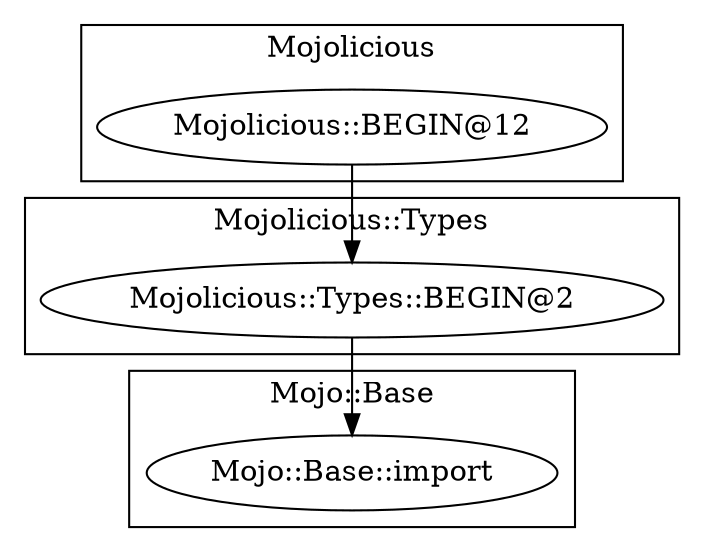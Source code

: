 digraph {
graph [overlap=false]
subgraph cluster_Mojolicious_Types {
	label="Mojolicious::Types";
	"Mojolicious::Types::BEGIN@2";
}
subgraph cluster_Mojo_Base {
	label="Mojo::Base";
	"Mojo::Base::import";
}
subgraph cluster_Mojolicious {
	label="Mojolicious";
	"Mojolicious::BEGIN@12";
}
"Mojolicious::BEGIN@12" -> "Mojolicious::Types::BEGIN@2";
"Mojolicious::Types::BEGIN@2" -> "Mojo::Base::import";
}
